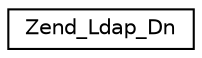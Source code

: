 digraph G
{
  edge [fontname="Helvetica",fontsize="10",labelfontname="Helvetica",labelfontsize="10"];
  node [fontname="Helvetica",fontsize="10",shape=record];
  rankdir="LR";
  Node1 [label="Zend_Ldap_Dn",height=0.2,width=0.4,color="black", fillcolor="white", style="filled",URL="$class_zend___ldap___dn.html"];
}
